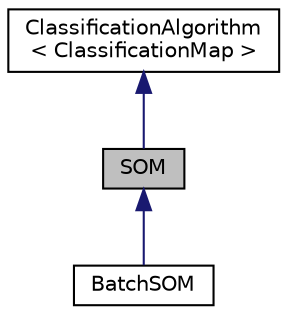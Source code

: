 digraph "SOM"
{
  edge [fontname="Helvetica",fontsize="10",labelfontname="Helvetica",labelfontsize="10"];
  node [fontname="Helvetica",fontsize="10",shape=record];
  Node0 [label="SOM",height=0.2,width=0.4,color="black", fillcolor="grey75", style="filled", fontcolor="black"];
  Node1 -> Node0 [dir="back",color="midnightblue",fontsize="10",style="solid",fontname="Helvetica"];
  Node1 [label="ClassificationAlgorithm\l\< ClassificationMap \>",height=0.2,width=0.4,color="black", fillcolor="white", style="filled",URL="$classClassificationAlgorithm.html"];
  Node0 -> Node2 [dir="back",color="midnightblue",fontsize="10",style="solid",fontname="Helvetica"];
  Node2 [label="BatchSOM",height=0.2,width=0.4,color="black", fillcolor="white", style="filled",URL="$classBatchSOM.html"];
}
